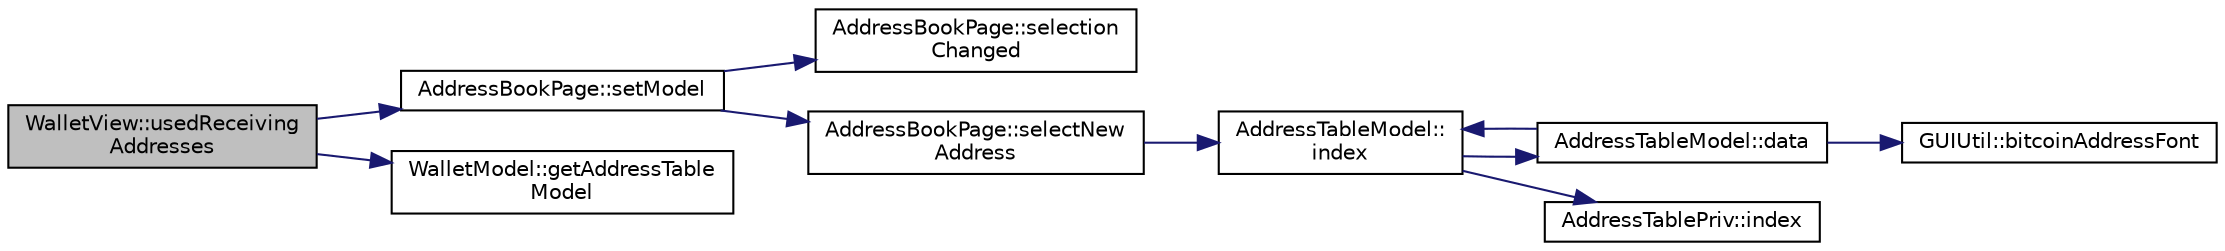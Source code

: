 digraph "WalletView::usedReceivingAddresses"
{
  edge [fontname="Helvetica",fontsize="10",labelfontname="Helvetica",labelfontsize="10"];
  node [fontname="Helvetica",fontsize="10",shape=record];
  rankdir="LR";
  Node622 [label="WalletView::usedReceiving\lAddresses",height=0.2,width=0.4,color="black", fillcolor="grey75", style="filled", fontcolor="black"];
  Node622 -> Node623 [color="midnightblue",fontsize="10",style="solid",fontname="Helvetica"];
  Node623 [label="AddressBookPage::setModel",height=0.2,width=0.4,color="black", fillcolor="white", style="filled",URL="$class_address_book_page.html#a1282cda9cb0300ee04c472ec4c9949f3"];
  Node623 -> Node624 [color="midnightblue",fontsize="10",style="solid",fontname="Helvetica"];
  Node624 [label="AddressBookPage::selection\lChanged",height=0.2,width=0.4,color="black", fillcolor="white", style="filled",URL="$class_address_book_page.html#a9df2b5984c8b4ab2c4b5eade1aab8f3e",tooltip="Set button states based on selected tab and selection. "];
  Node623 -> Node625 [color="midnightblue",fontsize="10",style="solid",fontname="Helvetica"];
  Node625 [label="AddressBookPage::selectNew\lAddress",height=0.2,width=0.4,color="black", fillcolor="white", style="filled",URL="$class_address_book_page.html#ab62ba5d31e2d64c4d901da58d6b32a59",tooltip="New entry/entries were added to address table. "];
  Node625 -> Node626 [color="midnightblue",fontsize="10",style="solid",fontname="Helvetica"];
  Node626 [label="AddressTableModel::\lindex",height=0.2,width=0.4,color="black", fillcolor="white", style="filled",URL="$class_address_table_model.html#a74e9123471948255f87271c823c82854"];
  Node626 -> Node627 [color="midnightblue",fontsize="10",style="solid",fontname="Helvetica"];
  Node627 [label="AddressTableModel::data",height=0.2,width=0.4,color="black", fillcolor="white", style="filled",URL="$class_address_table_model.html#a79b07007c147962c0119310ebd4931c1"];
  Node627 -> Node626 [color="midnightblue",fontsize="10",style="solid",fontname="Helvetica"];
  Node627 -> Node628 [color="midnightblue",fontsize="10",style="solid",fontname="Helvetica"];
  Node628 [label="GUIUtil::bitcoinAddressFont",height=0.2,width=0.4,color="black", fillcolor="white", style="filled",URL="$namespace_g_u_i_util.html#a6630c77d0f51ac2a1acdc5fe06c75283"];
  Node626 -> Node629 [color="midnightblue",fontsize="10",style="solid",fontname="Helvetica"];
  Node629 [label="AddressTablePriv::index",height=0.2,width=0.4,color="black", fillcolor="white", style="filled",URL="$class_address_table_priv.html#af311eb7d0189a74a508d7ad0f563f307"];
  Node622 -> Node630 [color="midnightblue",fontsize="10",style="solid",fontname="Helvetica"];
  Node630 [label="WalletModel::getAddressTable\lModel",height=0.2,width=0.4,color="black", fillcolor="white", style="filled",URL="$class_wallet_model.html#a89ed202e2dbc04aaa70d72872b95b351"];
}
